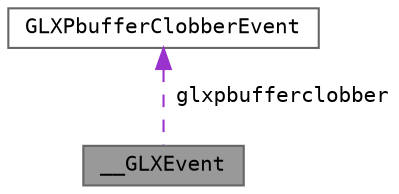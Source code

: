 digraph "__GLXEvent"
{
 // LATEX_PDF_SIZE
  bgcolor="transparent";
  edge [fontname=Terminal,fontsize=10,labelfontname=Helvetica,labelfontsize=10];
  node [fontname=Terminal,fontsize=10,shape=box,height=0.2,width=0.4];
  Node1 [label="__GLXEvent",height=0.2,width=0.4,color="gray40", fillcolor="grey60", style="filled", fontcolor="black",tooltip=" "];
  Node2 -> Node1 [dir="back",color="darkorchid3",style="dashed",label=" glxpbufferclobber" ];
  Node2 [label="GLXPbufferClobberEvent",height=0.2,width=0.4,color="gray40", fillcolor="white", style="filled",URL="$struct_g_l_x_pbuffer_clobber_event.html",tooltip=" "];
}

